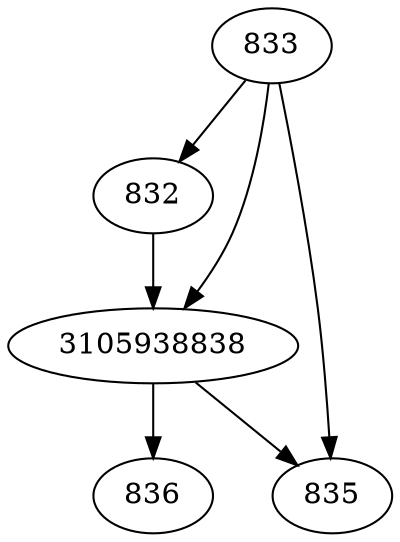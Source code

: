 strict digraph  {
832;
833;
835;
836;
3105938838;
832 -> 3105938838;
833 -> 832;
833 -> 3105938838;
833 -> 835;
3105938838 -> 835;
3105938838 -> 836;
}
